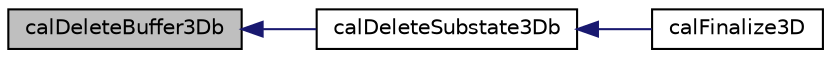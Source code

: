 digraph "calDeleteBuffer3Db"
{
  edge [fontname="Helvetica",fontsize="10",labelfontname="Helvetica",labelfontsize="10"];
  node [fontname="Helvetica",fontsize="10",shape=record];
  rankdir="LR";
  Node1 [label="calDeleteBuffer3Db",height=0.2,width=0.4,color="black", fillcolor="grey75", style="filled" fontcolor="black"];
  Node1 -> Node2 [dir="back",color="midnightblue",fontsize="10",style="solid",fontname="Helvetica"];
  Node2 [label="calDeleteSubstate3Db",height=0.2,width=0.4,color="black", fillcolor="white", style="filled",URL="$cal3_d_8c.html#ade222074e3f06bd7f236cdb4db04fb75",tooltip="Deletes the memory associated to a byte substate. "];
  Node2 -> Node3 [dir="back",color="midnightblue",fontsize="10",style="solid",fontname="Helvetica"];
  Node3 [label="calFinalize3D",height=0.2,width=0.4,color="black", fillcolor="white", style="filled",URL="$cal3_d_8h.html#a0d91ffea65f921a7cdc28205ed93d00f",tooltip="Finalization function: it releases the memory allocated. "];
}
